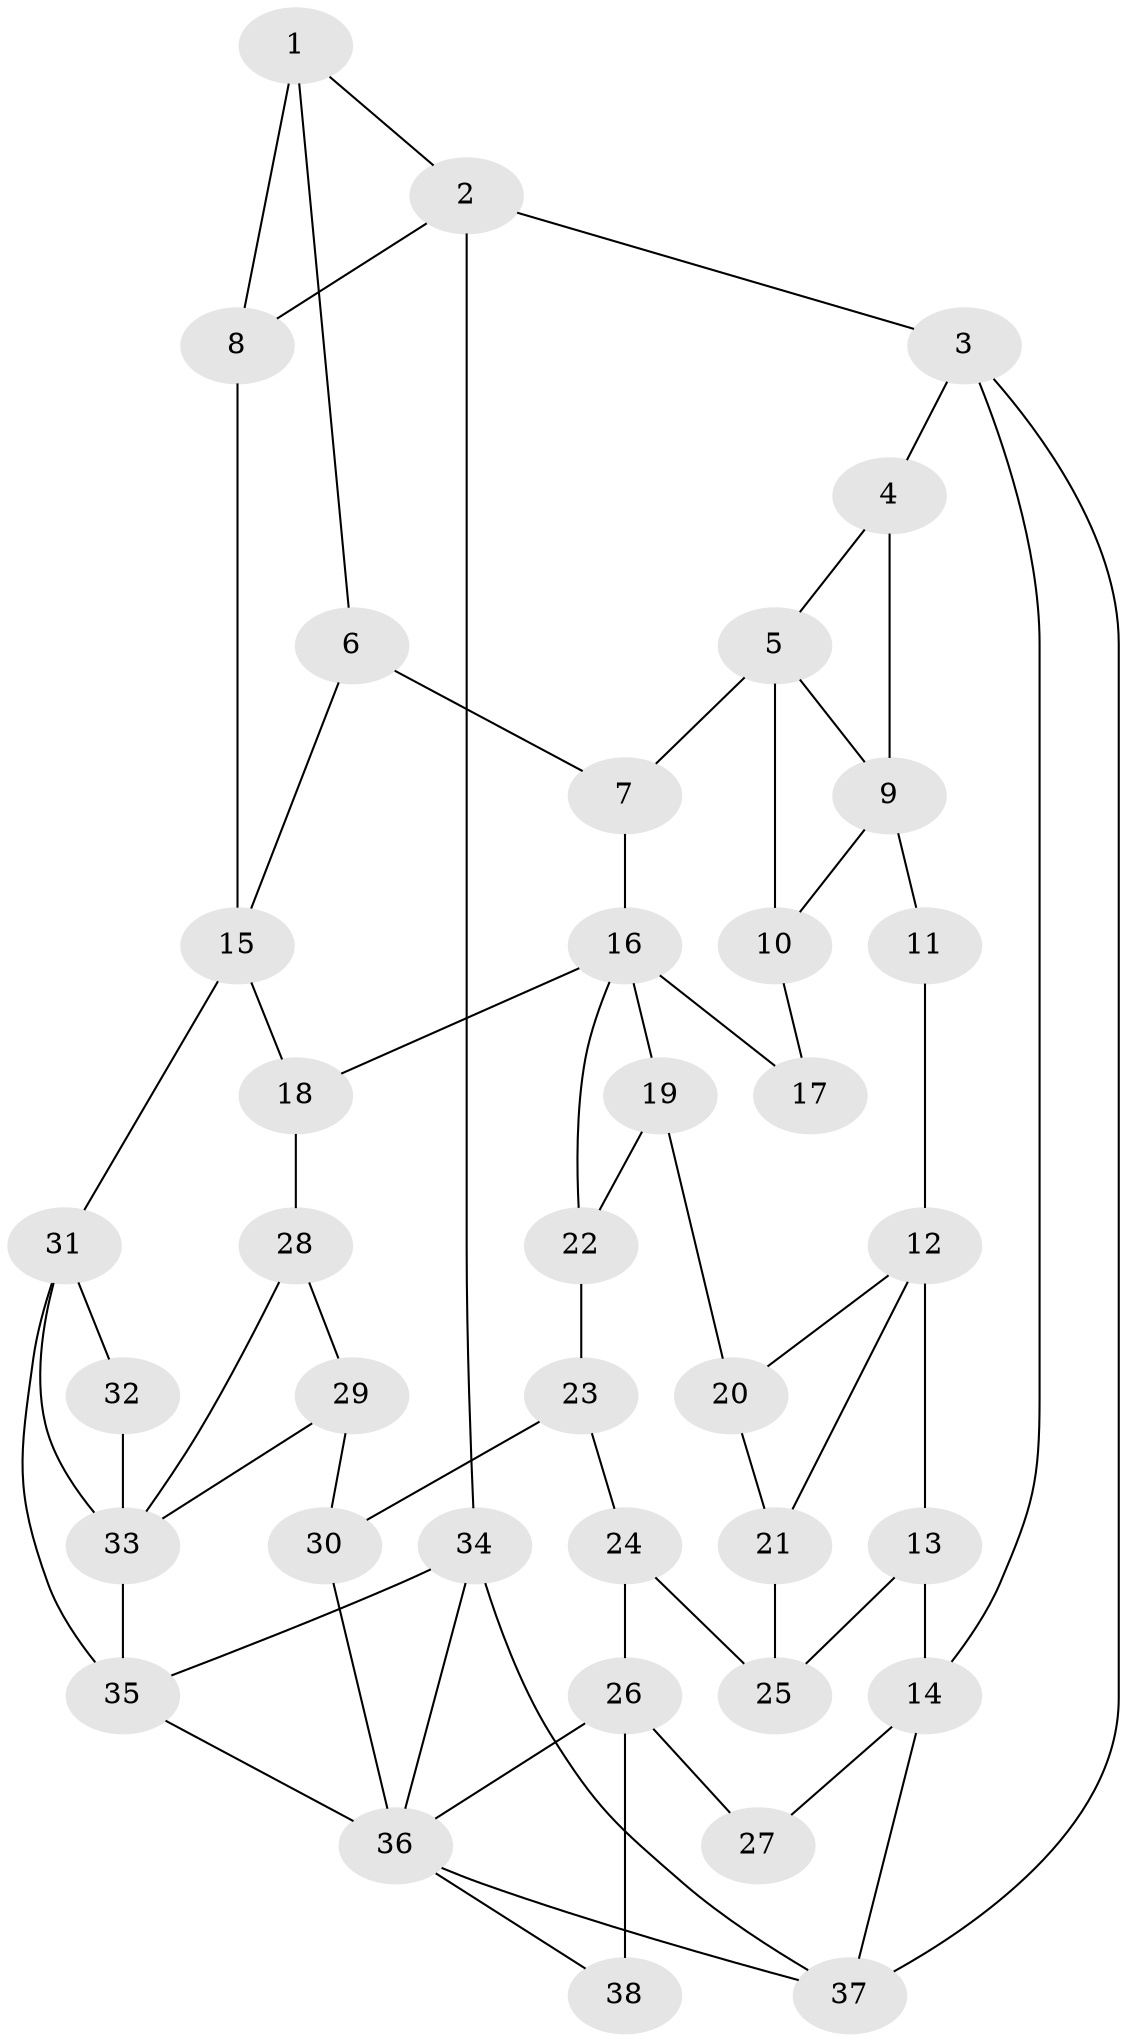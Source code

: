 // original degree distribution, {3: 0.02631578947368421, 4: 0.18421052631578946, 6: 0.15789473684210525, 5: 0.631578947368421}
// Generated by graph-tools (version 1.1) at 2025/38/03/09/25 02:38:32]
// undirected, 38 vertices, 64 edges
graph export_dot {
graph [start="1"]
  node [color=gray90,style=filled];
  1;
  2;
  3;
  4;
  5;
  6;
  7;
  8;
  9;
  10;
  11;
  12;
  13;
  14;
  15;
  16;
  17;
  18;
  19;
  20;
  21;
  22;
  23;
  24;
  25;
  26;
  27;
  28;
  29;
  30;
  31;
  32;
  33;
  34;
  35;
  36;
  37;
  38;
  1 -- 2 [weight=1.0];
  1 -- 6 [weight=1.0];
  1 -- 8 [weight=2.0];
  2 -- 3 [weight=1.0];
  2 -- 8 [weight=1.0];
  2 -- 34 [weight=1.0];
  3 -- 4 [weight=1.0];
  3 -- 14 [weight=1.0];
  3 -- 37 [weight=1.0];
  4 -- 5 [weight=1.0];
  4 -- 9 [weight=1.0];
  5 -- 7 [weight=1.0];
  5 -- 9 [weight=1.0];
  5 -- 10 [weight=1.0];
  6 -- 7 [weight=1.0];
  6 -- 15 [weight=1.0];
  7 -- 16 [weight=1.0];
  8 -- 15 [weight=1.0];
  9 -- 10 [weight=2.0];
  9 -- 11 [weight=2.0];
  10 -- 17 [weight=1.0];
  11 -- 12 [weight=2.0];
  12 -- 13 [weight=2.0];
  12 -- 20 [weight=1.0];
  12 -- 21 [weight=1.0];
  13 -- 14 [weight=2.0];
  13 -- 25 [weight=1.0];
  14 -- 27 [weight=2.0];
  14 -- 37 [weight=1.0];
  15 -- 18 [weight=1.0];
  15 -- 31 [weight=2.0];
  16 -- 17 [weight=2.0];
  16 -- 18 [weight=1.0];
  16 -- 19 [weight=1.0];
  16 -- 22 [weight=1.0];
  18 -- 28 [weight=1.0];
  19 -- 20 [weight=1.0];
  19 -- 22 [weight=1.0];
  20 -- 21 [weight=1.0];
  21 -- 25 [weight=1.0];
  22 -- 23 [weight=1.0];
  23 -- 24 [weight=1.0];
  23 -- 30 [weight=1.0];
  24 -- 25 [weight=1.0];
  24 -- 26 [weight=1.0];
  26 -- 27 [weight=2.0];
  26 -- 36 [weight=1.0];
  26 -- 38 [weight=2.0];
  28 -- 29 [weight=1.0];
  28 -- 33 [weight=1.0];
  29 -- 30 [weight=1.0];
  29 -- 33 [weight=1.0];
  30 -- 36 [weight=1.0];
  31 -- 32 [weight=1.0];
  31 -- 33 [weight=1.0];
  31 -- 35 [weight=2.0];
  32 -- 33 [weight=2.0];
  33 -- 35 [weight=1.0];
  34 -- 35 [weight=1.0];
  34 -- 36 [weight=1.0];
  34 -- 37 [weight=1.0];
  35 -- 36 [weight=1.0];
  36 -- 37 [weight=1.0];
  36 -- 38 [weight=1.0];
}
